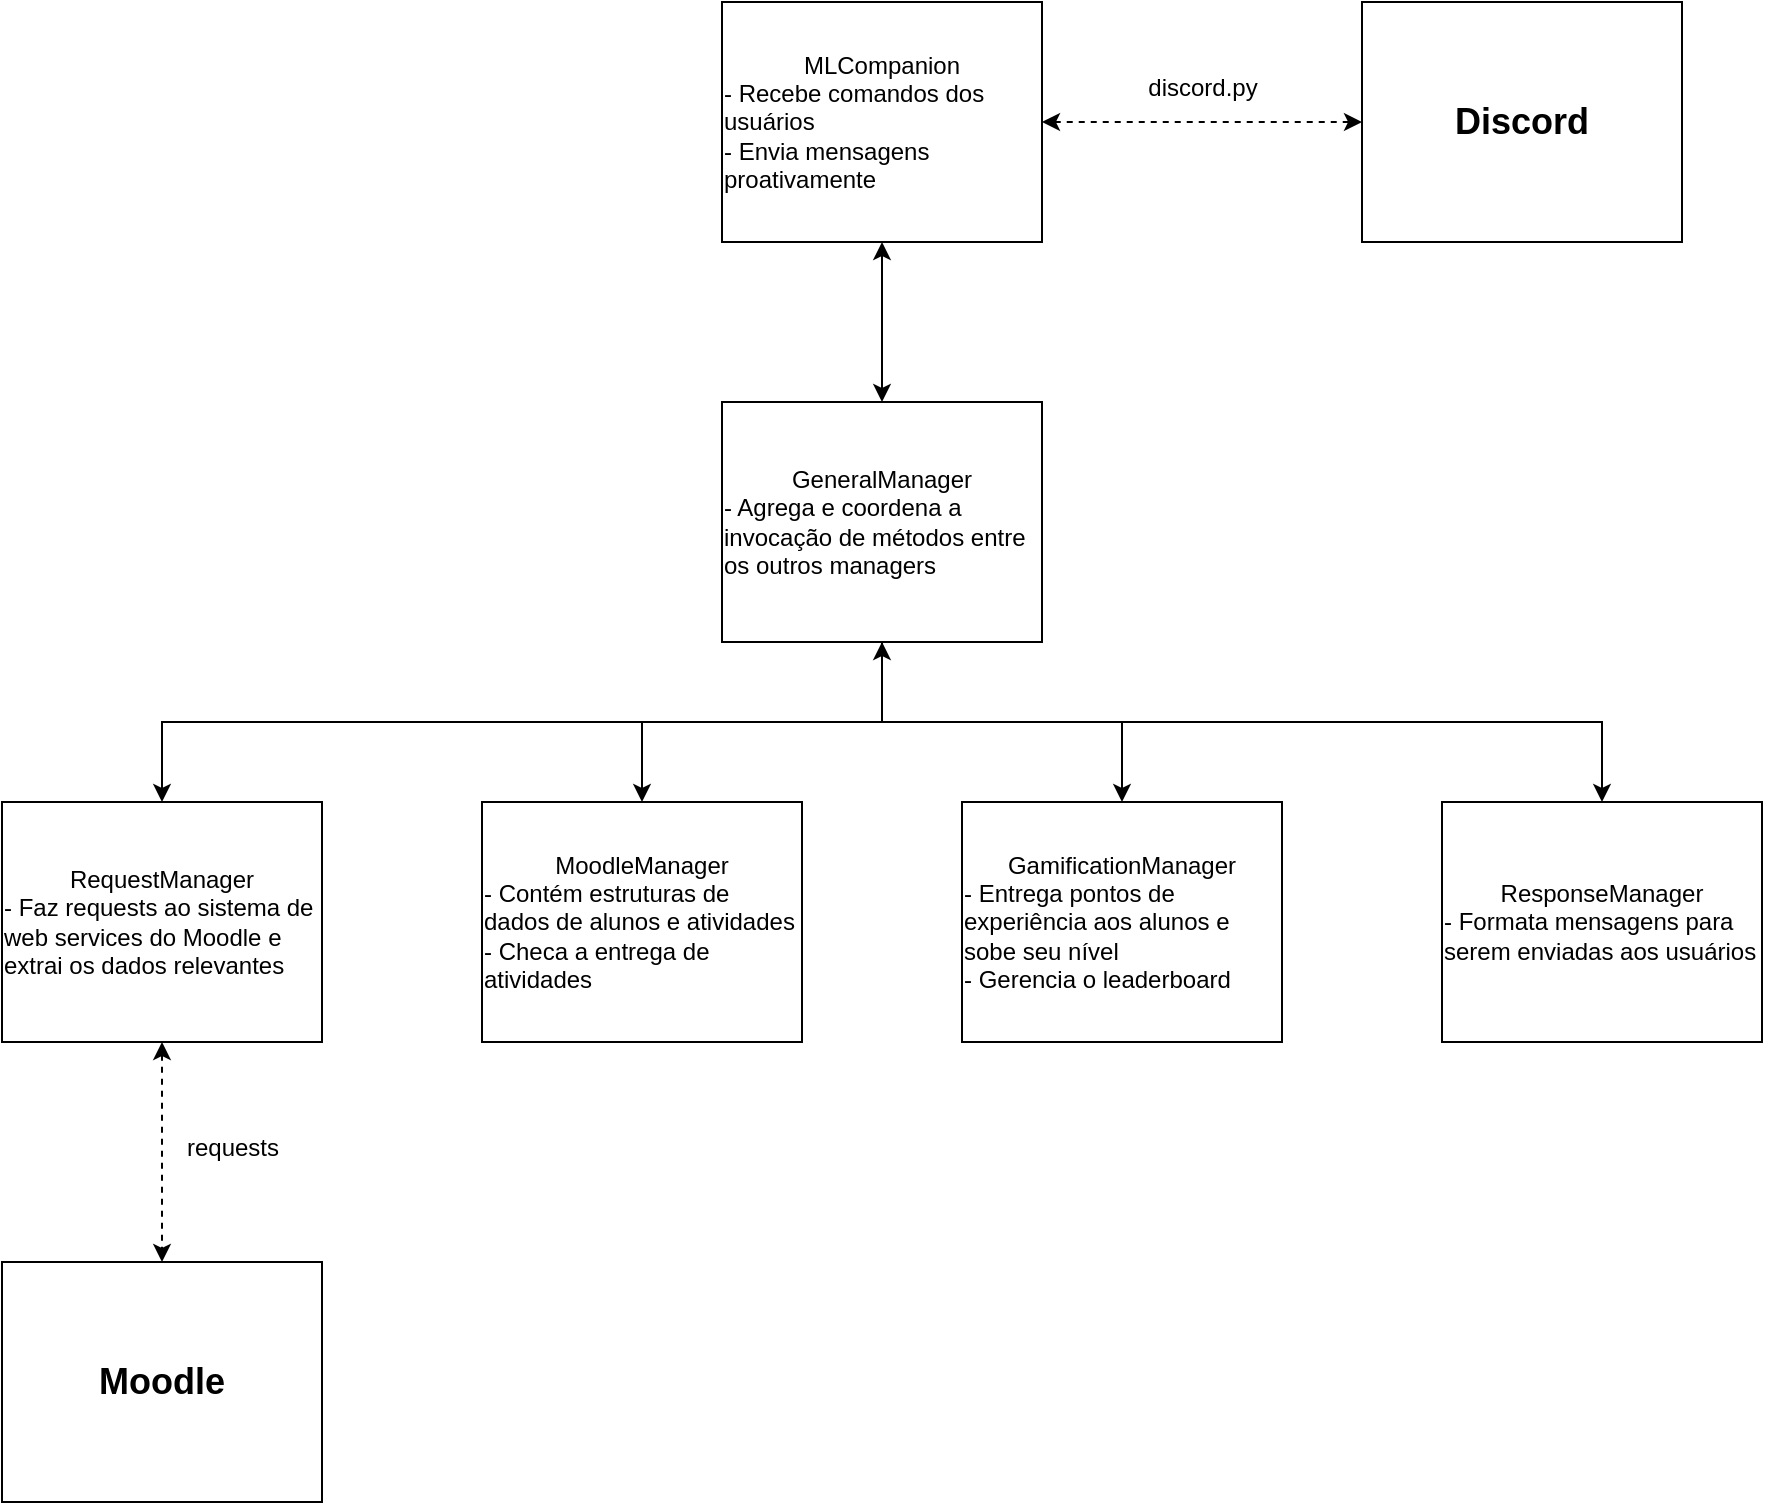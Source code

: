 <mxfile version="24.7.16">
  <diagram name="Page-1" id="BmGrMvR9_WWUbvK7_IXM">
    <mxGraphModel dx="2085" dy="632" grid="1" gridSize="10" guides="1" tooltips="1" connect="1" arrows="1" fold="1" page="1" pageScale="1" pageWidth="850" pageHeight="1100" math="0" shadow="0">
      <root>
        <mxCell id="0" />
        <mxCell id="1" parent="0" />
        <mxCell id="GpqHg4355qgMbkHLOKn2-10" style="edgeStyle=orthogonalEdgeStyle;rounded=0;orthogonalLoop=1;jettySize=auto;html=1;startArrow=classic;startFill=1;" parent="1" source="GpqHg4355qgMbkHLOKn2-3" target="GpqHg4355qgMbkHLOKn2-5" edge="1">
          <mxGeometry relative="1" as="geometry" />
        </mxCell>
        <mxCell id="m5GjVgFZCYYC2MVuhqlX-2" style="edgeStyle=orthogonalEdgeStyle;rounded=0;orthogonalLoop=1;jettySize=auto;html=1;startArrow=classic;startFill=1;dashed=1;" edge="1" parent="1" source="GpqHg4355qgMbkHLOKn2-3" target="m5GjVgFZCYYC2MVuhqlX-1">
          <mxGeometry relative="1" as="geometry" />
        </mxCell>
        <mxCell id="GpqHg4355qgMbkHLOKn2-3" value="&lt;div&gt;MLCompanion&lt;/div&gt;&lt;div align=&quot;left&quot;&gt;- Recebe comandos dos usuários&lt;/div&gt;&lt;div align=&quot;left&quot;&gt;- Envia mensagens proativamente&lt;br&gt;&lt;/div&gt;" style="rounded=0;whiteSpace=wrap;html=1;" parent="1" vertex="1">
          <mxGeometry x="320" y="240" width="160" height="120" as="geometry" />
        </mxCell>
        <mxCell id="GpqHg4355qgMbkHLOKn2-13" style="edgeStyle=orthogonalEdgeStyle;rounded=0;orthogonalLoop=1;jettySize=auto;html=1;" parent="1" source="GpqHg4355qgMbkHLOKn2-5" target="GpqHg4355qgMbkHLOKn2-7" edge="1">
          <mxGeometry relative="1" as="geometry">
            <Array as="points">
              <mxPoint x="400" y="600" />
              <mxPoint x="40" y="600" />
            </Array>
          </mxGeometry>
        </mxCell>
        <mxCell id="GpqHg4355qgMbkHLOKn2-14" style="edgeStyle=orthogonalEdgeStyle;rounded=0;orthogonalLoop=1;jettySize=auto;html=1;" parent="1" source="GpqHg4355qgMbkHLOKn2-5" target="GpqHg4355qgMbkHLOKn2-6" edge="1">
          <mxGeometry relative="1" as="geometry" />
        </mxCell>
        <mxCell id="GpqHg4355qgMbkHLOKn2-15" style="edgeStyle=orthogonalEdgeStyle;rounded=0;orthogonalLoop=1;jettySize=auto;html=1;entryX=0.5;entryY=0;entryDx=0;entryDy=0;" parent="1" source="GpqHg4355qgMbkHLOKn2-5" target="GpqHg4355qgMbkHLOKn2-8" edge="1">
          <mxGeometry relative="1" as="geometry" />
        </mxCell>
        <mxCell id="GpqHg4355qgMbkHLOKn2-16" style="edgeStyle=orthogonalEdgeStyle;rounded=0;orthogonalLoop=1;jettySize=auto;html=1;entryX=0.5;entryY=0;entryDx=0;entryDy=0;startArrow=classic;startFill=1;" parent="1" source="GpqHg4355qgMbkHLOKn2-5" target="GpqHg4355qgMbkHLOKn2-9" edge="1">
          <mxGeometry relative="1" as="geometry">
            <Array as="points">
              <mxPoint x="400" y="600" />
              <mxPoint x="760" y="600" />
            </Array>
          </mxGeometry>
        </mxCell>
        <mxCell id="GpqHg4355qgMbkHLOKn2-5" value="&lt;div&gt;GeneralManager&lt;/div&gt;&lt;div align=&quot;left&quot;&gt;- Agrega e coordena a invocação de métodos entre os outros managers&lt;br&gt;&lt;/div&gt;" style="rounded=0;whiteSpace=wrap;html=1;" parent="1" vertex="1">
          <mxGeometry x="320" y="440" width="160" height="120" as="geometry" />
        </mxCell>
        <mxCell id="GpqHg4355qgMbkHLOKn2-6" value="&lt;div&gt;MoodleManager&lt;br&gt;&lt;/div&gt;&lt;div align=&quot;left&quot;&gt;- Contém estruturas de dados de alunos e atividades&lt;/div&gt;&lt;div align=&quot;left&quot;&gt;- Checa a entrega de atividades&lt;br&gt;&lt;/div&gt;" style="rounded=0;whiteSpace=wrap;html=1;" parent="1" vertex="1">
          <mxGeometry x="200" y="640" width="160" height="120" as="geometry" />
        </mxCell>
        <mxCell id="m5GjVgFZCYYC2MVuhqlX-5" style="edgeStyle=orthogonalEdgeStyle;rounded=0;orthogonalLoop=1;jettySize=auto;html=1;startArrow=classic;startFill=1;dashed=1;" edge="1" parent="1" source="GpqHg4355qgMbkHLOKn2-7" target="m5GjVgFZCYYC2MVuhqlX-4">
          <mxGeometry relative="1" as="geometry" />
        </mxCell>
        <mxCell id="GpqHg4355qgMbkHLOKn2-7" value="&lt;div&gt;RequestManager&lt;br&gt;&lt;/div&gt;&lt;div align=&quot;left&quot;&gt;- Faz requests ao sistema de web services do Moodle e extrai os dados relevantes&lt;br&gt;&lt;/div&gt;" style="rounded=0;whiteSpace=wrap;html=1;" parent="1" vertex="1">
          <mxGeometry x="-40" y="640" width="160" height="120" as="geometry" />
        </mxCell>
        <mxCell id="GpqHg4355qgMbkHLOKn2-8" value="&lt;div&gt;GamificationManager&lt;br&gt;&lt;/div&gt;&lt;div align=&quot;left&quot;&gt;- Entrega pontos de experiência aos alunos e sobe seu nível&lt;/div&gt;&lt;div align=&quot;left&quot;&gt;- Gerencia o leaderboard&lt;br&gt;&lt;/div&gt;" style="rounded=0;whiteSpace=wrap;html=1;" parent="1" vertex="1">
          <mxGeometry x="440" y="640" width="160" height="120" as="geometry" />
        </mxCell>
        <mxCell id="GpqHg4355qgMbkHLOKn2-9" value="&lt;div&gt;ResponseManager&lt;br&gt;&lt;/div&gt;&lt;div align=&quot;left&quot;&gt;- Formata mensagens para serem enviadas aos usuários&lt;br&gt;&lt;/div&gt;" style="rounded=0;whiteSpace=wrap;html=1;" parent="1" vertex="1">
          <mxGeometry x="680" y="640" width="160" height="120" as="geometry" />
        </mxCell>
        <mxCell id="m5GjVgFZCYYC2MVuhqlX-1" value="&lt;h2&gt;Discord&lt;br&gt;&lt;/h2&gt;" style="rounded=0;whiteSpace=wrap;html=1;" vertex="1" parent="1">
          <mxGeometry x="640" y="240" width="160" height="120" as="geometry" />
        </mxCell>
        <mxCell id="m5GjVgFZCYYC2MVuhqlX-3" value="discord.py" style="text;html=1;align=center;verticalAlign=middle;resizable=0;points=[];autosize=1;strokeColor=none;fillColor=none;" vertex="1" parent="1">
          <mxGeometry x="520" y="268" width="80" height="30" as="geometry" />
        </mxCell>
        <mxCell id="m5GjVgFZCYYC2MVuhqlX-4" value="&lt;h2&gt;Moodle&lt;/h2&gt;" style="rounded=0;whiteSpace=wrap;html=1;" vertex="1" parent="1">
          <mxGeometry x="-40" y="870" width="160" height="120" as="geometry" />
        </mxCell>
        <mxCell id="m5GjVgFZCYYC2MVuhqlX-6" value="requests" style="text;html=1;align=center;verticalAlign=middle;resizable=0;points=[];autosize=1;strokeColor=none;fillColor=none;" vertex="1" parent="1">
          <mxGeometry x="40" y="798" width="70" height="30" as="geometry" />
        </mxCell>
      </root>
    </mxGraphModel>
  </diagram>
</mxfile>
